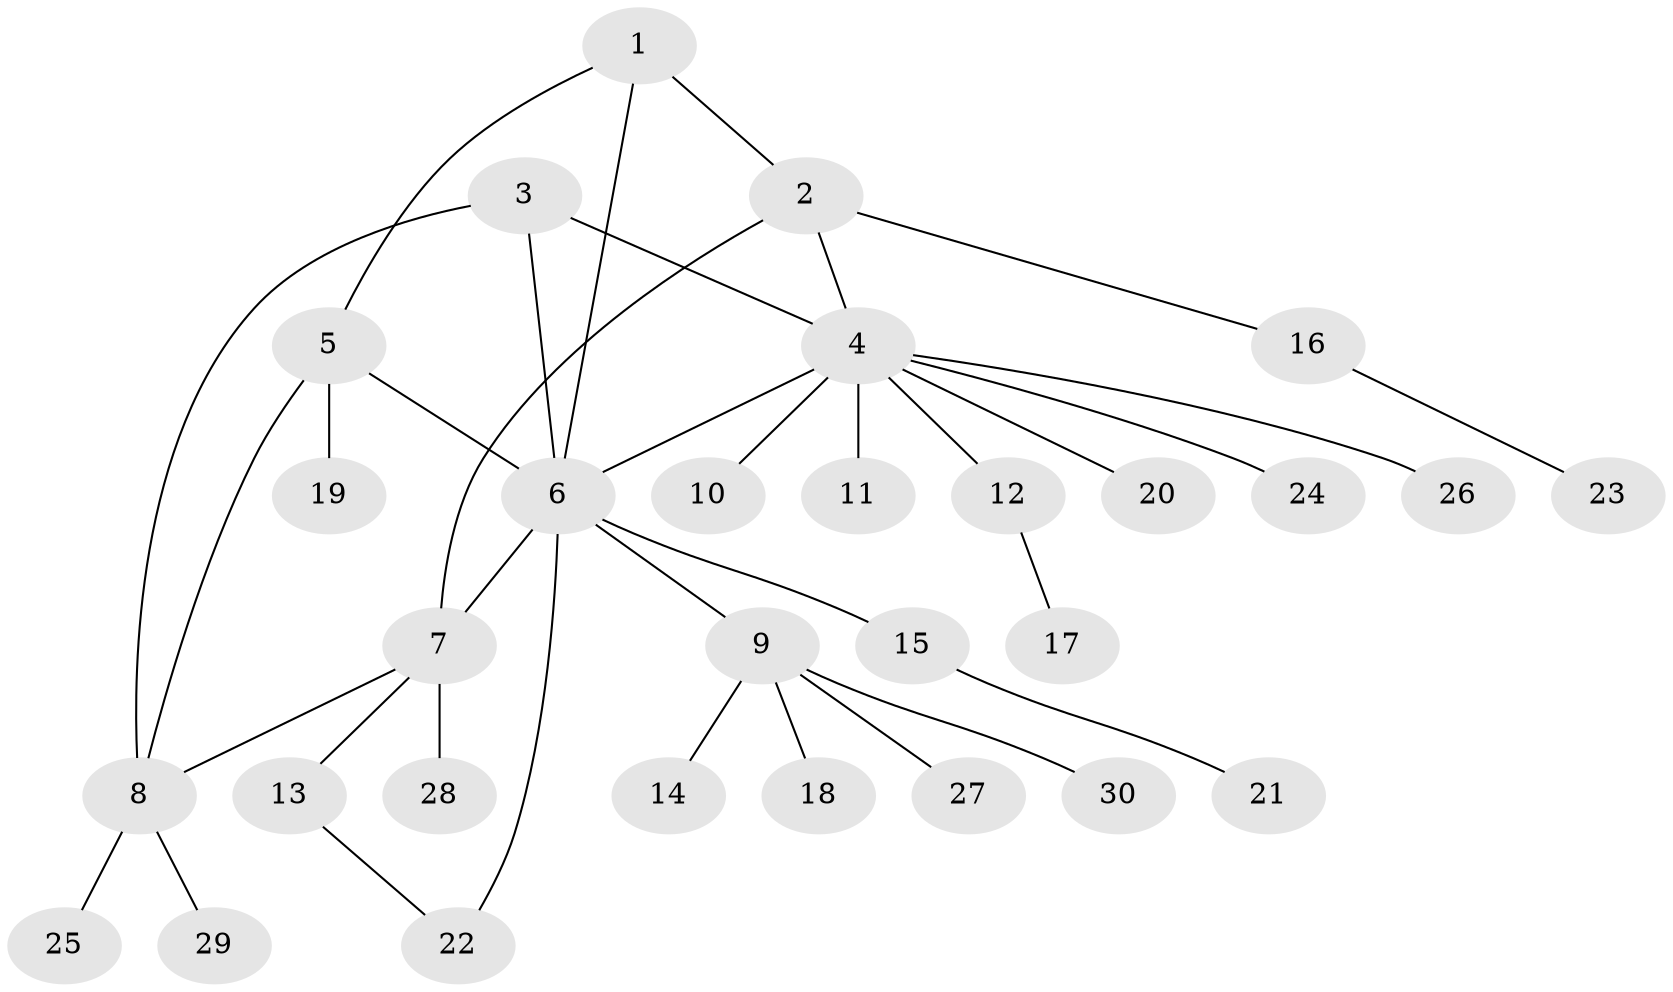 // original degree distribution, {4: 0.0425531914893617, 5: 0.02127659574468085, 3: 0.0851063829787234, 10: 0.02127659574468085, 6: 0.10638297872340426, 2: 0.19148936170212766, 1: 0.5319148936170213}
// Generated by graph-tools (version 1.1) at 2025/52/03/04/25 22:52:32]
// undirected, 30 vertices, 36 edges
graph export_dot {
  node [color=gray90,style=filled];
  1;
  2;
  3;
  4;
  5;
  6;
  7;
  8;
  9;
  10;
  11;
  12;
  13;
  14;
  15;
  16;
  17;
  18;
  19;
  20;
  21;
  22;
  23;
  24;
  25;
  26;
  27;
  28;
  29;
  30;
  1 -- 2 [weight=1.0];
  1 -- 5 [weight=1.0];
  1 -- 6 [weight=1.0];
  2 -- 4 [weight=1.0];
  2 -- 7 [weight=1.0];
  2 -- 16 [weight=1.0];
  3 -- 4 [weight=1.0];
  3 -- 6 [weight=1.0];
  3 -- 8 [weight=1.0];
  4 -- 6 [weight=1.0];
  4 -- 10 [weight=1.0];
  4 -- 11 [weight=1.0];
  4 -- 12 [weight=1.0];
  4 -- 20 [weight=1.0];
  4 -- 24 [weight=1.0];
  4 -- 26 [weight=1.0];
  5 -- 6 [weight=1.0];
  5 -- 8 [weight=1.0];
  5 -- 19 [weight=1.0];
  6 -- 7 [weight=1.0];
  6 -- 9 [weight=1.0];
  6 -- 15 [weight=1.0];
  6 -- 22 [weight=1.0];
  7 -- 8 [weight=1.0];
  7 -- 13 [weight=1.0];
  7 -- 28 [weight=1.0];
  8 -- 25 [weight=1.0];
  8 -- 29 [weight=1.0];
  9 -- 14 [weight=1.0];
  9 -- 18 [weight=1.0];
  9 -- 27 [weight=1.0];
  9 -- 30 [weight=1.0];
  12 -- 17 [weight=1.0];
  13 -- 22 [weight=1.0];
  15 -- 21 [weight=1.0];
  16 -- 23 [weight=1.0];
}
